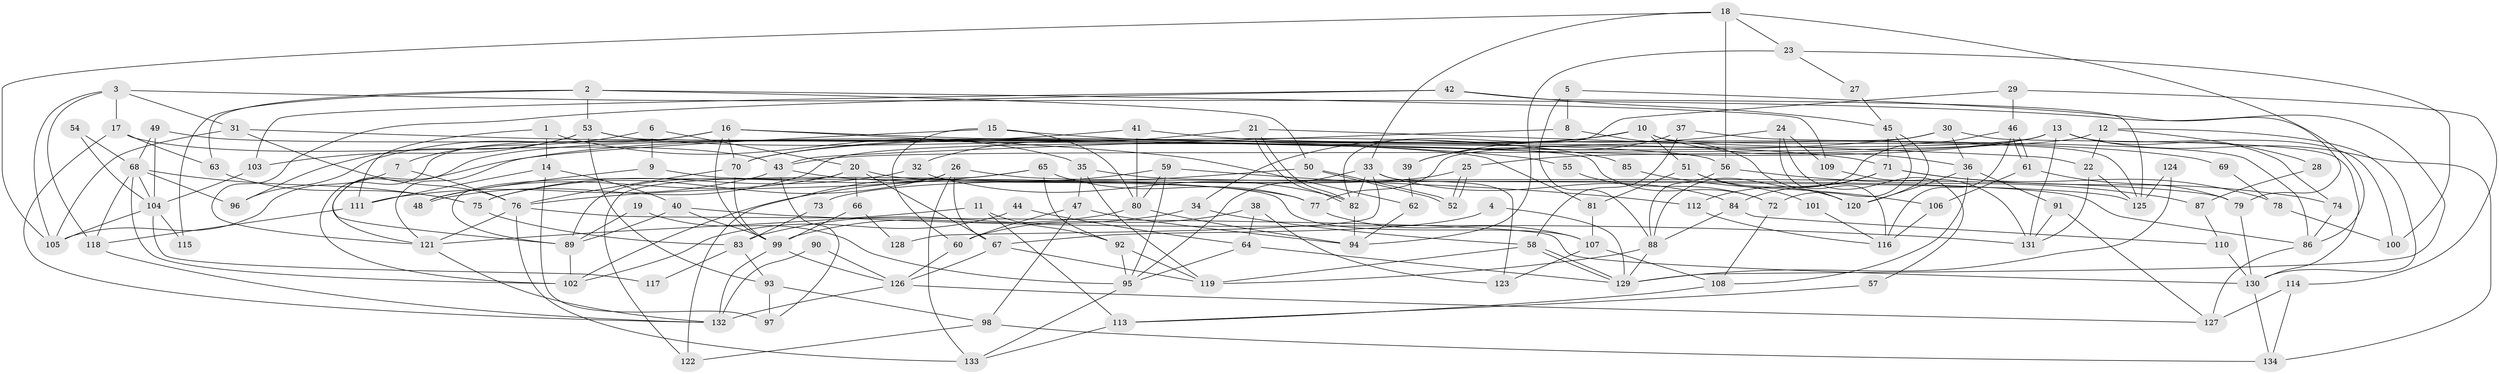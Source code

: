 // coarse degree distribution, {4: 0.2222222222222222, 9: 0.044444444444444446, 7: 0.12222222222222222, 5: 0.18888888888888888, 3: 0.13333333333333333, 8: 0.05555555555555555, 6: 0.1111111111111111, 2: 0.12222222222222222}
// Generated by graph-tools (version 1.1) at 2025/52/02/27/25 19:52:02]
// undirected, 134 vertices, 268 edges
graph export_dot {
graph [start="1"]
  node [color=gray90,style=filled];
  1;
  2;
  3;
  4;
  5;
  6;
  7;
  8;
  9;
  10;
  11;
  12;
  13;
  14;
  15;
  16;
  17;
  18;
  19;
  20;
  21;
  22;
  23;
  24;
  25;
  26;
  27;
  28;
  29;
  30;
  31;
  32;
  33;
  34;
  35;
  36;
  37;
  38;
  39;
  40;
  41;
  42;
  43;
  44;
  45;
  46;
  47;
  48;
  49;
  50;
  51;
  52;
  53;
  54;
  55;
  56;
  57;
  58;
  59;
  60;
  61;
  62;
  63;
  64;
  65;
  66;
  67;
  68;
  69;
  70;
  71;
  72;
  73;
  74;
  75;
  76;
  77;
  78;
  79;
  80;
  81;
  82;
  83;
  84;
  85;
  86;
  87;
  88;
  89;
  90;
  91;
  92;
  93;
  94;
  95;
  96;
  97;
  98;
  99;
  100;
  101;
  102;
  103;
  104;
  105;
  106;
  107;
  108;
  109;
  110;
  111;
  112;
  113;
  114;
  115;
  116;
  117;
  118;
  119;
  120;
  121;
  122;
  123;
  124;
  125;
  126;
  127;
  128;
  129;
  130;
  131;
  132;
  133;
  134;
  1 -- 35;
  1 -- 111;
  1 -- 14;
  2 -- 50;
  2 -- 63;
  2 -- 53;
  2 -- 109;
  2 -- 115;
  3 -- 118;
  3 -- 129;
  3 -- 17;
  3 -- 31;
  3 -- 105;
  4 -- 67;
  4 -- 129;
  5 -- 79;
  5 -- 88;
  5 -- 8;
  6 -- 20;
  6 -- 7;
  6 -- 9;
  7 -- 76;
  7 -- 105;
  8 -- 43;
  8 -- 120;
  9 -- 48;
  9 -- 107;
  10 -- 70;
  10 -- 36;
  10 -- 34;
  10 -- 51;
  10 -- 125;
  11 -- 92;
  11 -- 113;
  11 -- 121;
  12 -- 43;
  12 -- 130;
  12 -- 22;
  12 -- 28;
  13 -- 70;
  13 -- 134;
  13 -- 25;
  13 -- 48;
  13 -- 74;
  13 -- 100;
  13 -- 131;
  14 -- 40;
  14 -- 97;
  14 -- 111;
  15 -- 60;
  15 -- 89;
  15 -- 71;
  15 -- 80;
  16 -- 70;
  16 -- 102;
  16 -- 56;
  16 -- 62;
  16 -- 96;
  16 -- 99;
  17 -- 132;
  17 -- 43;
  17 -- 63;
  18 -- 105;
  18 -- 86;
  18 -- 23;
  18 -- 33;
  18 -- 56;
  19 -- 89;
  19 -- 95;
  20 -- 89;
  20 -- 86;
  20 -- 48;
  20 -- 66;
  20 -- 67;
  21 -- 82;
  21 -- 82;
  21 -- 32;
  21 -- 22;
  22 -- 125;
  22 -- 131;
  23 -- 94;
  23 -- 27;
  23 -- 100;
  24 -- 109;
  24 -- 116;
  24 -- 39;
  24 -- 57;
  25 -- 52;
  25 -- 52;
  25 -- 73;
  26 -- 133;
  26 -- 67;
  26 -- 75;
  26 -- 79;
  26 -- 89;
  27 -- 45;
  28 -- 87;
  29 -- 82;
  29 -- 46;
  29 -- 114;
  30 -- 121;
  30 -- 77;
  30 -- 36;
  30 -- 130;
  31 -- 76;
  31 -- 55;
  31 -- 105;
  32 -- 82;
  32 -- 75;
  33 -- 84;
  33 -- 82;
  33 -- 95;
  33 -- 123;
  33 -- 128;
  34 -- 83;
  34 -- 58;
  35 -- 125;
  35 -- 119;
  35 -- 47;
  36 -- 91;
  36 -- 108;
  36 -- 120;
  37 -- 39;
  37 -- 58;
  37 -- 86;
  38 -- 123;
  38 -- 60;
  38 -- 64;
  39 -- 62;
  40 -- 99;
  40 -- 131;
  40 -- 89;
  41 -- 121;
  41 -- 80;
  41 -- 69;
  42 -- 121;
  42 -- 125;
  42 -- 45;
  42 -- 103;
  43 -- 111;
  43 -- 77;
  43 -- 97;
  44 -- 102;
  44 -- 64;
  45 -- 120;
  45 -- 71;
  45 -- 72;
  46 -- 61;
  46 -- 61;
  46 -- 88;
  46 -- 116;
  47 -- 94;
  47 -- 60;
  47 -- 98;
  49 -- 104;
  49 -- 81;
  49 -- 68;
  50 -- 102;
  50 -- 52;
  50 -- 52;
  51 -- 120;
  51 -- 81;
  51 -- 101;
  53 -- 103;
  53 -- 72;
  53 -- 85;
  53 -- 93;
  53 -- 96;
  54 -- 104;
  54 -- 68;
  55 -- 72;
  56 -- 87;
  56 -- 88;
  57 -- 113;
  58 -- 129;
  58 -- 129;
  58 -- 119;
  59 -- 122;
  59 -- 95;
  59 -- 80;
  59 -- 112;
  60 -- 126;
  61 -- 79;
  61 -- 106;
  62 -- 94;
  63 -- 75;
  64 -- 129;
  64 -- 95;
  65 -- 92;
  65 -- 77;
  65 -- 76;
  65 -- 122;
  66 -- 99;
  66 -- 128;
  67 -- 126;
  67 -- 119;
  68 -- 96;
  68 -- 75;
  68 -- 102;
  68 -- 104;
  68 -- 118;
  69 -- 78;
  70 -- 76;
  70 -- 99;
  71 -- 74;
  71 -- 78;
  71 -- 84;
  71 -- 112;
  72 -- 108;
  73 -- 83;
  74 -- 86;
  75 -- 83;
  76 -- 130;
  76 -- 121;
  76 -- 133;
  77 -- 107;
  78 -- 100;
  79 -- 130;
  80 -- 94;
  80 -- 99;
  81 -- 107;
  82 -- 94;
  83 -- 93;
  83 -- 117;
  84 -- 88;
  84 -- 110;
  85 -- 106;
  86 -- 127;
  87 -- 110;
  88 -- 119;
  88 -- 129;
  89 -- 102;
  90 -- 132;
  90 -- 126;
  91 -- 131;
  91 -- 127;
  92 -- 95;
  92 -- 119;
  93 -- 97;
  93 -- 98;
  95 -- 133;
  98 -- 122;
  98 -- 134;
  99 -- 126;
  99 -- 132;
  101 -- 116;
  103 -- 104;
  104 -- 105;
  104 -- 115;
  104 -- 117;
  106 -- 116;
  107 -- 108;
  107 -- 123;
  108 -- 113;
  109 -- 131;
  110 -- 130;
  111 -- 118;
  112 -- 116;
  113 -- 133;
  114 -- 127;
  114 -- 134;
  118 -- 132;
  121 -- 132;
  124 -- 129;
  124 -- 125;
  126 -- 132;
  126 -- 127;
  130 -- 134;
}
